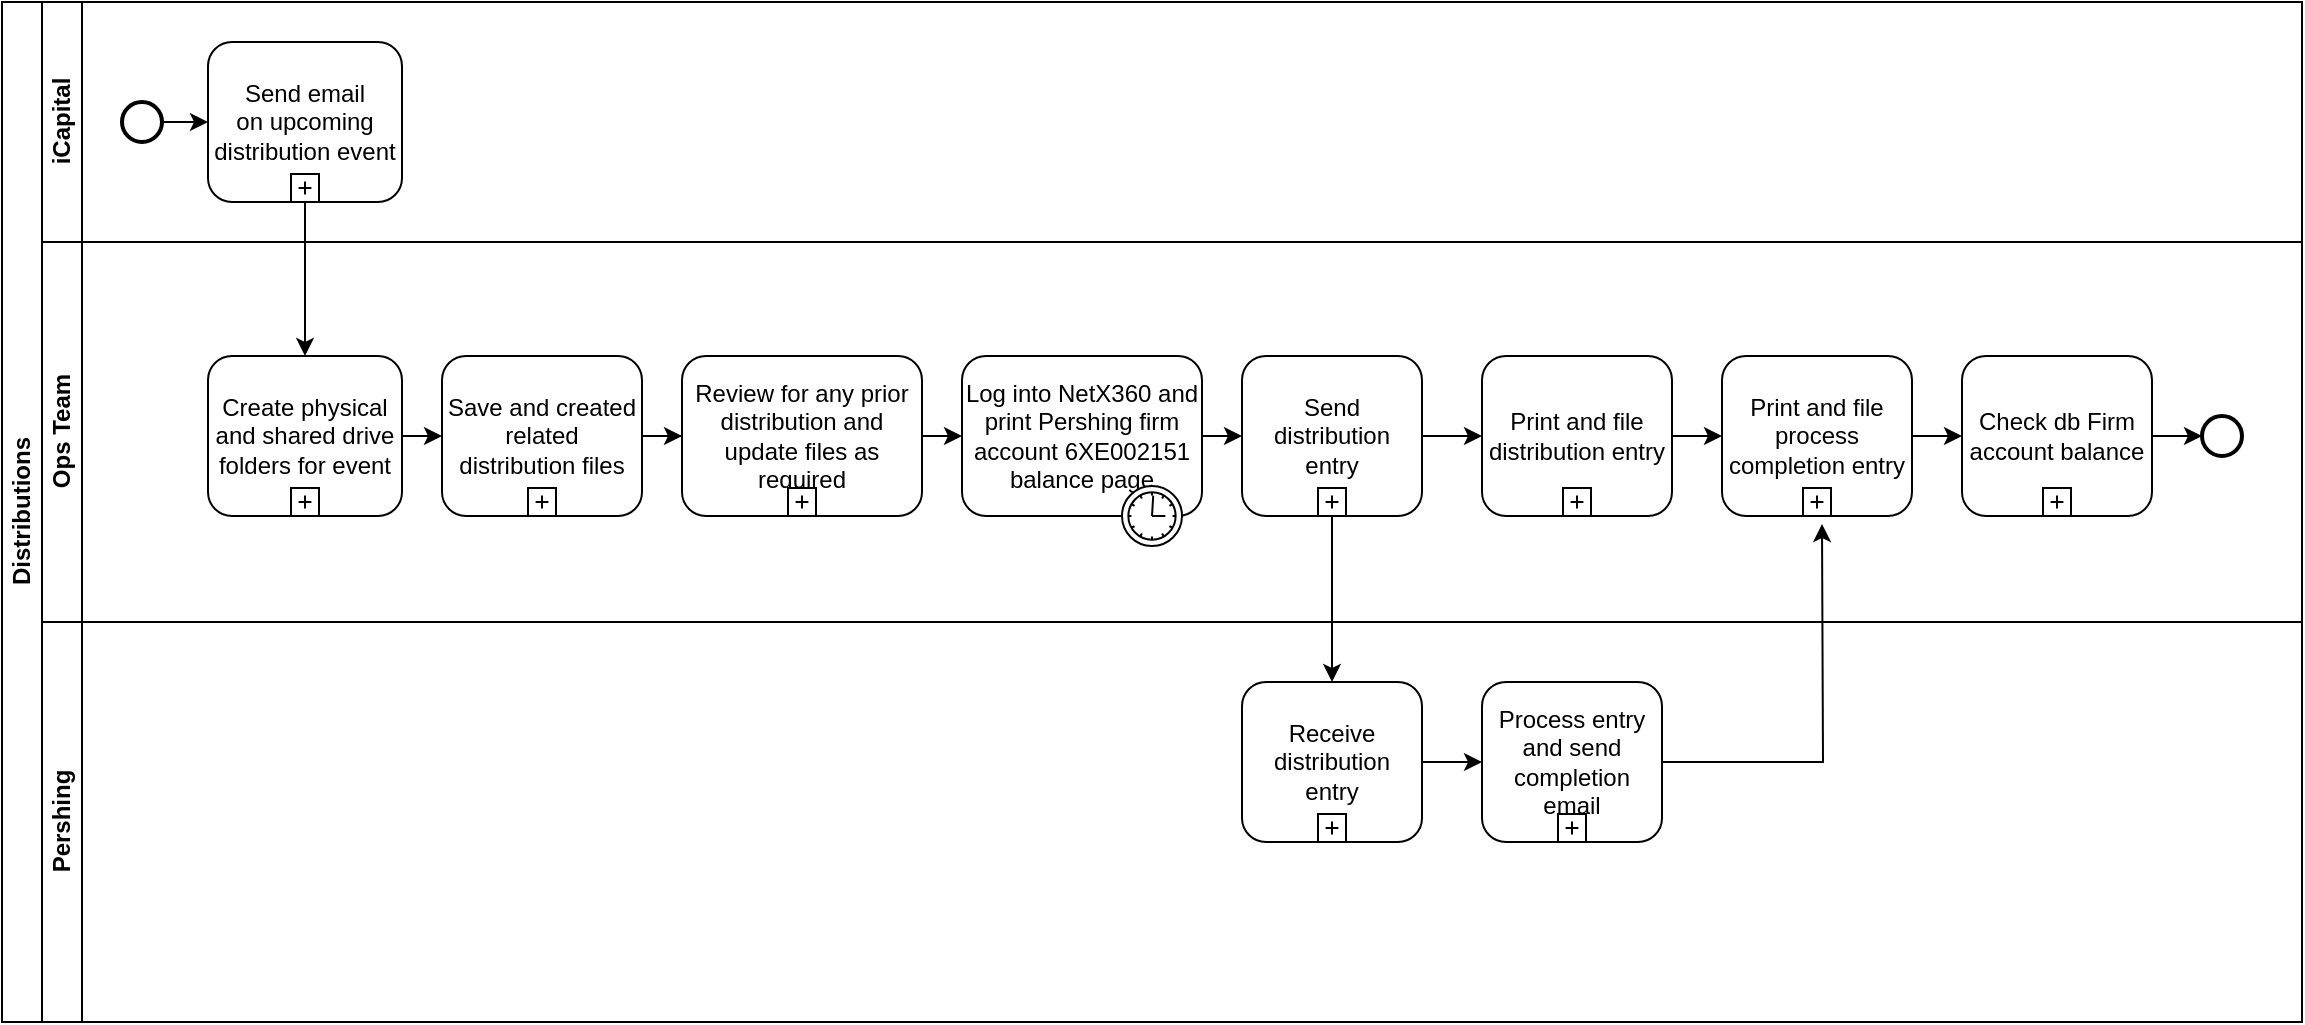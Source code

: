 <mxfile version="12.9.12" type="github">
  <diagram id="prtHgNgQTEPvFCAcTncT" name="Page-1">
    <mxGraphModel dx="1157" dy="577" grid="1" gridSize="10" guides="1" tooltips="1" connect="1" arrows="1" fold="1" page="1" pageScale="1" pageWidth="1169" pageHeight="827" math="0" shadow="0">
      <root>
        <mxCell id="0" />
        <mxCell id="1" parent="0" />
        <mxCell id="dNxyNK7c78bLwvsdeMH5-19" value="Distributions" style="swimlane;html=1;childLayout=stackLayout;resizeParent=1;resizeParentMax=0;horizontal=0;startSize=20;horizontalStack=0;" parent="1" vertex="1">
          <mxGeometry x="10" y="9" width="1150" height="510" as="geometry" />
        </mxCell>
        <mxCell id="dNxyNK7c78bLwvsdeMH5-20" value="iCapital" style="swimlane;html=1;startSize=20;horizontal=0;" parent="dNxyNK7c78bLwvsdeMH5-19" vertex="1">
          <mxGeometry x="20" width="1130" height="120" as="geometry" />
        </mxCell>
        <mxCell id="8vlzeIa9GTS2jfRW9FDT-38" value="" style="edgeStyle=orthogonalEdgeStyle;rounded=0;orthogonalLoop=1;jettySize=auto;html=1;" parent="dNxyNK7c78bLwvsdeMH5-20" source="8vlzeIa9GTS2jfRW9FDT-37" target="8vlzeIa9GTS2jfRW9FDT-14" edge="1">
          <mxGeometry relative="1" as="geometry" />
        </mxCell>
        <mxCell id="8vlzeIa9GTS2jfRW9FDT-14" value="Send email on&amp;nbsp;upcoming distribution event" style="html=1;whiteSpace=wrap;rounded=1;dropTarget=0;" parent="dNxyNK7c78bLwvsdeMH5-20" vertex="1">
          <mxGeometry x="83" y="20" width="97" height="80" as="geometry" />
        </mxCell>
        <mxCell id="8vlzeIa9GTS2jfRW9FDT-15" value="" style="html=1;shape=plus;outlineConnect=0;" parent="8vlzeIa9GTS2jfRW9FDT-14" vertex="1">
          <mxGeometry x="0.5" y="1" width="14" height="14" relative="1" as="geometry">
            <mxPoint x="-7" y="-14" as="offset" />
          </mxGeometry>
        </mxCell>
        <mxCell id="8vlzeIa9GTS2jfRW9FDT-37" value="" style="strokeWidth=2;html=1;shape=mxgraph.flowchart.start_2;whiteSpace=wrap;" parent="dNxyNK7c78bLwvsdeMH5-20" vertex="1">
          <mxGeometry x="40" y="50" width="20" height="20" as="geometry" />
        </mxCell>
        <mxCell id="dNxyNK7c78bLwvsdeMH5-21" value="Ops Team" style="swimlane;html=1;startSize=20;horizontal=0;" parent="dNxyNK7c78bLwvsdeMH5-19" vertex="1">
          <mxGeometry x="20" y="120" width="1130" height="190" as="geometry" />
        </mxCell>
        <mxCell id="YVsIzlOaecDpeqv4ySoo-2" style="edgeStyle=orthogonalEdgeStyle;rounded=0;orthogonalLoop=1;jettySize=auto;html=1;exitX=1;exitY=0.5;exitDx=0;exitDy=0;entryX=0;entryY=0.5;entryDx=0;entryDy=0;" edge="1" parent="dNxyNK7c78bLwvsdeMH5-21" source="8vlzeIa9GTS2jfRW9FDT-18" target="8vlzeIa9GTS2jfRW9FDT-26">
          <mxGeometry relative="1" as="geometry" />
        </mxCell>
        <mxCell id="YVsIzlOaecDpeqv4ySoo-13" style="edgeStyle=orthogonalEdgeStyle;rounded=0;orthogonalLoop=1;jettySize=auto;html=1;exitX=1;exitY=0.5;exitDx=0;exitDy=0;entryX=0;entryY=0.5;entryDx=0;entryDy=0;" edge="1" parent="dNxyNK7c78bLwvsdeMH5-21" source="YVsIzlOaecDpeqv4ySoo-3" target="8vlzeIa9GTS2jfRW9FDT-31">
          <mxGeometry relative="1" as="geometry" />
        </mxCell>
        <mxCell id="YVsIzlOaecDpeqv4ySoo-20" value="" style="edgeStyle=orthogonalEdgeStyle;rounded=0;orthogonalLoop=1;jettySize=auto;html=1;" edge="1" parent="dNxyNK7c78bLwvsdeMH5-21" source="8vlzeIa9GTS2jfRW9FDT-55" target="YVsIzlOaecDpeqv4ySoo-18">
          <mxGeometry relative="1" as="geometry" />
        </mxCell>
        <mxCell id="8vlzeIa9GTS2jfRW9FDT-55" value="Print and file distribution entry" style="html=1;whiteSpace=wrap;rounded=1;dropTarget=0;" parent="dNxyNK7c78bLwvsdeMH5-21" vertex="1">
          <mxGeometry x="720" y="57" width="95" height="80" as="geometry" />
        </mxCell>
        <mxCell id="8vlzeIa9GTS2jfRW9FDT-56" value="" style="html=1;shape=plus;outlineConnect=0;" parent="8vlzeIa9GTS2jfRW9FDT-55" vertex="1">
          <mxGeometry x="0.5" y="1" width="14" height="14" relative="1" as="geometry">
            <mxPoint x="-7" y="-14" as="offset" />
          </mxGeometry>
        </mxCell>
        <mxCell id="YVsIzlOaecDpeqv4ySoo-3" value="Log into NetX360 and print Pershing firm account 6XE002151 balance page" style="html=1;whiteSpace=wrap;rounded=1;dropTarget=0;" vertex="1" parent="dNxyNK7c78bLwvsdeMH5-21">
          <mxGeometry x="460" y="57" width="120" height="80" as="geometry" />
        </mxCell>
        <mxCell id="YVsIzlOaecDpeqv4ySoo-4" value="" style="shape=mxgraph.bpmn.timer_start;perimeter=ellipsePerimeter;html=1;verticalLabelPosition=bottom;labelBackgroundColor=#ffffff;verticalAlign=top;outlineConnect=0;" vertex="1" parent="YVsIzlOaecDpeqv4ySoo-3">
          <mxGeometry x="1" y="1" width="30" height="30" relative="1" as="geometry">
            <mxPoint x="-40" y="-15" as="offset" />
          </mxGeometry>
        </mxCell>
        <mxCell id="8vlzeIa9GTS2jfRW9FDT-18" value="Create physical and shared drive folders for event" style="html=1;whiteSpace=wrap;rounded=1;dropTarget=0;" parent="dNxyNK7c78bLwvsdeMH5-21" vertex="1">
          <mxGeometry x="83" y="57" width="97" height="80" as="geometry" />
        </mxCell>
        <mxCell id="8vlzeIa9GTS2jfRW9FDT-19" value="" style="html=1;shape=plus;outlineConnect=0;" parent="8vlzeIa9GTS2jfRW9FDT-18" vertex="1">
          <mxGeometry x="0.5" y="1" width="14" height="14" relative="1" as="geometry">
            <mxPoint x="-7" y="-14" as="offset" />
          </mxGeometry>
        </mxCell>
        <mxCell id="8vlzeIa9GTS2jfRW9FDT-30" value="" style="edgeStyle=orthogonalEdgeStyle;rounded=0;orthogonalLoop=1;jettySize=auto;html=1;" parent="dNxyNK7c78bLwvsdeMH5-21" source="8vlzeIa9GTS2jfRW9FDT-26" target="8vlzeIa9GTS2jfRW9FDT-28" edge="1">
          <mxGeometry relative="1" as="geometry" />
        </mxCell>
        <mxCell id="8vlzeIa9GTS2jfRW9FDT-26" value="Save and created related distribution files" style="html=1;whiteSpace=wrap;rounded=1;dropTarget=0;" parent="dNxyNK7c78bLwvsdeMH5-21" vertex="1">
          <mxGeometry x="200" y="57" width="100" height="80" as="geometry" />
        </mxCell>
        <mxCell id="8vlzeIa9GTS2jfRW9FDT-27" value="" style="html=1;shape=plus;outlineConnect=0;" parent="8vlzeIa9GTS2jfRW9FDT-26" vertex="1">
          <mxGeometry x="0.5" y="1" width="14" height="14" relative="1" as="geometry">
            <mxPoint x="-7" y="-14" as="offset" />
          </mxGeometry>
        </mxCell>
        <mxCell id="YVsIzlOaecDpeqv4ySoo-5" style="edgeStyle=orthogonalEdgeStyle;rounded=0;orthogonalLoop=1;jettySize=auto;html=1;exitX=1;exitY=0.5;exitDx=0;exitDy=0;entryX=0;entryY=0.5;entryDx=0;entryDy=0;" edge="1" parent="dNxyNK7c78bLwvsdeMH5-21" source="8vlzeIa9GTS2jfRW9FDT-28" target="YVsIzlOaecDpeqv4ySoo-3">
          <mxGeometry relative="1" as="geometry" />
        </mxCell>
        <mxCell id="8vlzeIa9GTS2jfRW9FDT-28" value="Review for any prior distribution and update files as required" style="html=1;whiteSpace=wrap;rounded=1;dropTarget=0;" parent="dNxyNK7c78bLwvsdeMH5-21" vertex="1">
          <mxGeometry x="320" y="57" width="120" height="80" as="geometry" />
        </mxCell>
        <mxCell id="8vlzeIa9GTS2jfRW9FDT-29" value="" style="html=1;shape=plus;outlineConnect=0;" parent="8vlzeIa9GTS2jfRW9FDT-28" vertex="1">
          <mxGeometry x="0.5" y="1" width="14" height="14" relative="1" as="geometry">
            <mxPoint x="-7" y="-14" as="offset" />
          </mxGeometry>
        </mxCell>
        <mxCell id="YVsIzlOaecDpeqv4ySoo-14" style="edgeStyle=orthogonalEdgeStyle;rounded=0;orthogonalLoop=1;jettySize=auto;html=1;exitX=1;exitY=0.5;exitDx=0;exitDy=0;entryX=0;entryY=0.5;entryDx=0;entryDy=0;" edge="1" parent="dNxyNK7c78bLwvsdeMH5-21" source="8vlzeIa9GTS2jfRW9FDT-31" target="8vlzeIa9GTS2jfRW9FDT-55">
          <mxGeometry relative="1" as="geometry" />
        </mxCell>
        <mxCell id="8vlzeIa9GTS2jfRW9FDT-31" value="Send distribution entry" style="html=1;whiteSpace=wrap;rounded=1;dropTarget=0;" parent="dNxyNK7c78bLwvsdeMH5-21" vertex="1">
          <mxGeometry x="600" y="57" width="90" height="80" as="geometry" />
        </mxCell>
        <mxCell id="8vlzeIa9GTS2jfRW9FDT-32" value="" style="html=1;shape=plus;outlineConnect=0;" parent="8vlzeIa9GTS2jfRW9FDT-31" vertex="1">
          <mxGeometry x="0.5" y="1" width="14" height="14" relative="1" as="geometry">
            <mxPoint x="-7" y="-14" as="offset" />
          </mxGeometry>
        </mxCell>
        <mxCell id="8vlzeIa9GTS2jfRW9FDT-58" value="" style="strokeWidth=2;html=1;shape=mxgraph.flowchart.start_2;whiteSpace=wrap;" parent="dNxyNK7c78bLwvsdeMH5-21" vertex="1">
          <mxGeometry x="1080" y="87" width="20" height="20" as="geometry" />
        </mxCell>
        <mxCell id="YVsIzlOaecDpeqv4ySoo-24" value="" style="edgeStyle=orthogonalEdgeStyle;rounded=0;orthogonalLoop=1;jettySize=auto;html=1;" edge="1" parent="dNxyNK7c78bLwvsdeMH5-21" source="YVsIzlOaecDpeqv4ySoo-18" target="YVsIzlOaecDpeqv4ySoo-22">
          <mxGeometry relative="1" as="geometry" />
        </mxCell>
        <mxCell id="YVsIzlOaecDpeqv4ySoo-18" value="Print and file process completion entry" style="html=1;whiteSpace=wrap;rounded=1;dropTarget=0;" vertex="1" parent="dNxyNK7c78bLwvsdeMH5-21">
          <mxGeometry x="840" y="57" width="95" height="80" as="geometry" />
        </mxCell>
        <mxCell id="YVsIzlOaecDpeqv4ySoo-19" value="" style="html=1;shape=plus;outlineConnect=0;" vertex="1" parent="YVsIzlOaecDpeqv4ySoo-18">
          <mxGeometry x="0.5" y="1" width="14" height="14" relative="1" as="geometry">
            <mxPoint x="-7" y="-14" as="offset" />
          </mxGeometry>
        </mxCell>
        <mxCell id="YVsIzlOaecDpeqv4ySoo-25" style="edgeStyle=orthogonalEdgeStyle;rounded=0;orthogonalLoop=1;jettySize=auto;html=1;exitX=1;exitY=0.5;exitDx=0;exitDy=0;entryX=0;entryY=0.5;entryDx=0;entryDy=0;entryPerimeter=0;" edge="1" parent="dNxyNK7c78bLwvsdeMH5-21" source="YVsIzlOaecDpeqv4ySoo-22" target="8vlzeIa9GTS2jfRW9FDT-58">
          <mxGeometry relative="1" as="geometry" />
        </mxCell>
        <mxCell id="YVsIzlOaecDpeqv4ySoo-22" value="Check db Firm account balance" style="html=1;whiteSpace=wrap;rounded=1;dropTarget=0;" vertex="1" parent="dNxyNK7c78bLwvsdeMH5-21">
          <mxGeometry x="960" y="57" width="95" height="80" as="geometry" />
        </mxCell>
        <mxCell id="YVsIzlOaecDpeqv4ySoo-23" value="" style="html=1;shape=plus;outlineConnect=0;" vertex="1" parent="YVsIzlOaecDpeqv4ySoo-22">
          <mxGeometry x="0.5" y="1" width="14" height="14" relative="1" as="geometry">
            <mxPoint x="-7" y="-14" as="offset" />
          </mxGeometry>
        </mxCell>
        <mxCell id="dNxyNK7c78bLwvsdeMH5-22" value="Pershing" style="swimlane;html=1;startSize=20;horizontal=0;" parent="dNxyNK7c78bLwvsdeMH5-19" vertex="1">
          <mxGeometry x="20" y="310" width="1130" height="200" as="geometry" />
        </mxCell>
        <mxCell id="YVsIzlOaecDpeqv4ySoo-17" value="" style="edgeStyle=orthogonalEdgeStyle;rounded=0;orthogonalLoop=1;jettySize=auto;html=1;" edge="1" parent="dNxyNK7c78bLwvsdeMH5-22" source="YVsIzlOaecDpeqv4ySoo-10" target="YVsIzlOaecDpeqv4ySoo-15">
          <mxGeometry relative="1" as="geometry" />
        </mxCell>
        <mxCell id="YVsIzlOaecDpeqv4ySoo-10" value="Receive distribution entry" style="html=1;whiteSpace=wrap;rounded=1;dropTarget=0;" vertex="1" parent="dNxyNK7c78bLwvsdeMH5-22">
          <mxGeometry x="600" y="30" width="90" height="80" as="geometry" />
        </mxCell>
        <mxCell id="YVsIzlOaecDpeqv4ySoo-11" value="" style="html=1;shape=plus;outlineConnect=0;" vertex="1" parent="YVsIzlOaecDpeqv4ySoo-10">
          <mxGeometry x="0.5" y="1" width="14" height="14" relative="1" as="geometry">
            <mxPoint x="-7" y="-14" as="offset" />
          </mxGeometry>
        </mxCell>
        <mxCell id="YVsIzlOaecDpeqv4ySoo-15" value="Process entry and send completion email" style="html=1;whiteSpace=wrap;rounded=1;dropTarget=0;" vertex="1" parent="dNxyNK7c78bLwvsdeMH5-22">
          <mxGeometry x="720" y="30" width="90" height="80" as="geometry" />
        </mxCell>
        <mxCell id="YVsIzlOaecDpeqv4ySoo-16" value="" style="html=1;shape=plus;outlineConnect=0;" vertex="1" parent="YVsIzlOaecDpeqv4ySoo-15">
          <mxGeometry x="0.5" y="1" width="14" height="14" relative="1" as="geometry">
            <mxPoint x="-7" y="-14" as="offset" />
          </mxGeometry>
        </mxCell>
        <mxCell id="8vlzeIa9GTS2jfRW9FDT-39" value="" style="edgeStyle=orthogonalEdgeStyle;rounded=0;orthogonalLoop=1;jettySize=auto;html=1;" parent="dNxyNK7c78bLwvsdeMH5-19" source="8vlzeIa9GTS2jfRW9FDT-14" target="8vlzeIa9GTS2jfRW9FDT-18" edge="1">
          <mxGeometry relative="1" as="geometry" />
        </mxCell>
        <mxCell id="YVsIzlOaecDpeqv4ySoo-12" value="" style="edgeStyle=orthogonalEdgeStyle;rounded=0;orthogonalLoop=1;jettySize=auto;html=1;" edge="1" parent="dNxyNK7c78bLwvsdeMH5-19" source="8vlzeIa9GTS2jfRW9FDT-31" target="YVsIzlOaecDpeqv4ySoo-10">
          <mxGeometry relative="1" as="geometry" />
        </mxCell>
        <mxCell id="YVsIzlOaecDpeqv4ySoo-21" style="edgeStyle=orthogonalEdgeStyle;rounded=0;orthogonalLoop=1;jettySize=auto;html=1;exitX=1;exitY=0.5;exitDx=0;exitDy=0;" edge="1" parent="1" source="YVsIzlOaecDpeqv4ySoo-15">
          <mxGeometry relative="1" as="geometry">
            <mxPoint x="920" y="270" as="targetPoint" />
          </mxGeometry>
        </mxCell>
      </root>
    </mxGraphModel>
  </diagram>
</mxfile>
